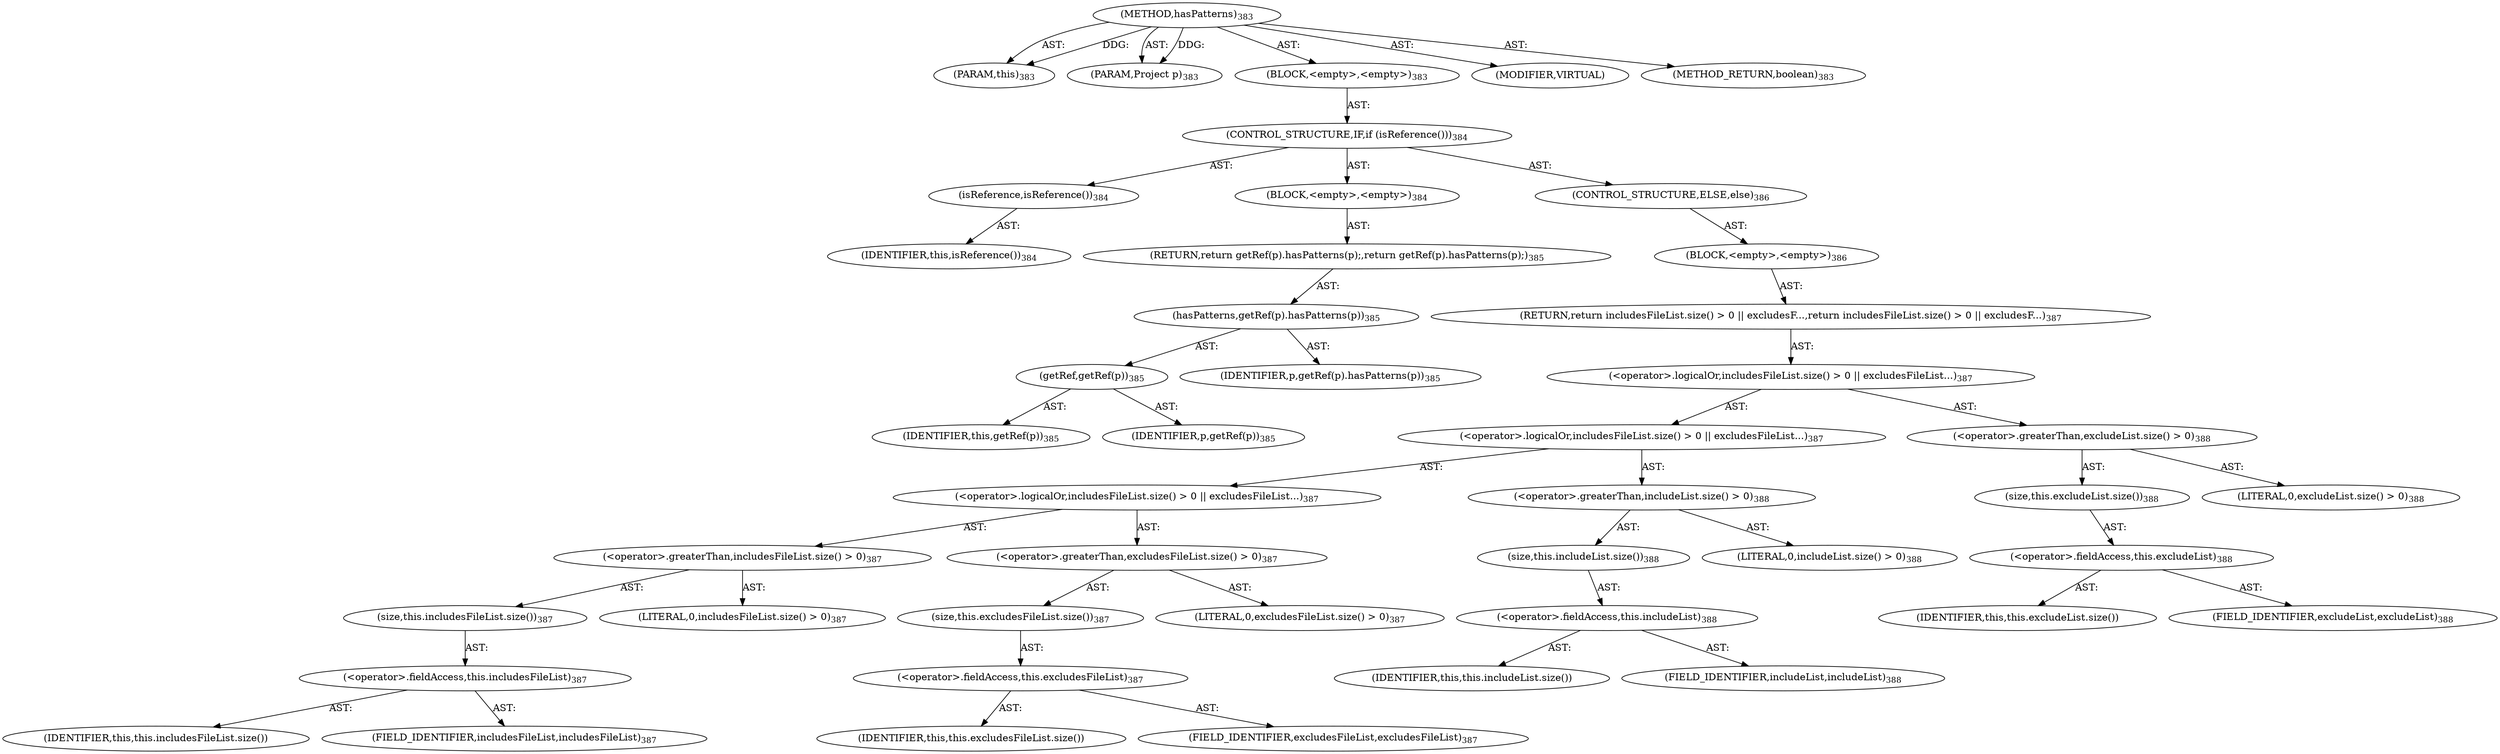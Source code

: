 digraph "hasPatterns" {  
"111669149720" [label = <(METHOD,hasPatterns)<SUB>383</SUB>> ]
"115964117010" [label = <(PARAM,this)<SUB>383</SUB>> ]
"115964117040" [label = <(PARAM,Project p)<SUB>383</SUB>> ]
"25769803844" [label = <(BLOCK,&lt;empty&gt;,&lt;empty&gt;)<SUB>383</SUB>> ]
"47244640297" [label = <(CONTROL_STRUCTURE,IF,if (isReference()))<SUB>384</SUB>> ]
"30064771303" [label = <(isReference,isReference())<SUB>384</SUB>> ]
"68719476783" [label = <(IDENTIFIER,this,isReference())<SUB>384</SUB>> ]
"25769803845" [label = <(BLOCK,&lt;empty&gt;,&lt;empty&gt;)<SUB>384</SUB>> ]
"146028888079" [label = <(RETURN,return getRef(p).hasPatterns(p);,return getRef(p).hasPatterns(p);)<SUB>385</SUB>> ]
"30064771304" [label = <(hasPatterns,getRef(p).hasPatterns(p))<SUB>385</SUB>> ]
"30064771305" [label = <(getRef,getRef(p))<SUB>385</SUB>> ]
"68719476784" [label = <(IDENTIFIER,this,getRef(p))<SUB>385</SUB>> ]
"68719476944" [label = <(IDENTIFIER,p,getRef(p))<SUB>385</SUB>> ]
"68719476945" [label = <(IDENTIFIER,p,getRef(p).hasPatterns(p))<SUB>385</SUB>> ]
"47244640298" [label = <(CONTROL_STRUCTURE,ELSE,else)<SUB>386</SUB>> ]
"25769803846" [label = <(BLOCK,&lt;empty&gt;,&lt;empty&gt;)<SUB>386</SUB>> ]
"146028888080" [label = <(RETURN,return includesFileList.size() &gt; 0 || excludesF...,return includesFileList.size() &gt; 0 || excludesF...)<SUB>387</SUB>> ]
"30064771306" [label = <(&lt;operator&gt;.logicalOr,includesFileList.size() &gt; 0 || excludesFileList...)<SUB>387</SUB>> ]
"30064771307" [label = <(&lt;operator&gt;.logicalOr,includesFileList.size() &gt; 0 || excludesFileList...)<SUB>387</SUB>> ]
"30064771308" [label = <(&lt;operator&gt;.logicalOr,includesFileList.size() &gt; 0 || excludesFileList...)<SUB>387</SUB>> ]
"30064771309" [label = <(&lt;operator&gt;.greaterThan,includesFileList.size() &gt; 0)<SUB>387</SUB>> ]
"30064771310" [label = <(size,this.includesFileList.size())<SUB>387</SUB>> ]
"30064771311" [label = <(&lt;operator&gt;.fieldAccess,this.includesFileList)<SUB>387</SUB>> ]
"68719476946" [label = <(IDENTIFIER,this,this.includesFileList.size())> ]
"55834574885" [label = <(FIELD_IDENTIFIER,includesFileList,includesFileList)<SUB>387</SUB>> ]
"90194313255" [label = <(LITERAL,0,includesFileList.size() &gt; 0)<SUB>387</SUB>> ]
"30064771312" [label = <(&lt;operator&gt;.greaterThan,excludesFileList.size() &gt; 0)<SUB>387</SUB>> ]
"30064771313" [label = <(size,this.excludesFileList.size())<SUB>387</SUB>> ]
"30064771314" [label = <(&lt;operator&gt;.fieldAccess,this.excludesFileList)<SUB>387</SUB>> ]
"68719476947" [label = <(IDENTIFIER,this,this.excludesFileList.size())> ]
"55834574886" [label = <(FIELD_IDENTIFIER,excludesFileList,excludesFileList)<SUB>387</SUB>> ]
"90194313256" [label = <(LITERAL,0,excludesFileList.size() &gt; 0)<SUB>387</SUB>> ]
"30064771315" [label = <(&lt;operator&gt;.greaterThan,includeList.size() &gt; 0)<SUB>388</SUB>> ]
"30064771316" [label = <(size,this.includeList.size())<SUB>388</SUB>> ]
"30064771317" [label = <(&lt;operator&gt;.fieldAccess,this.includeList)<SUB>388</SUB>> ]
"68719476948" [label = <(IDENTIFIER,this,this.includeList.size())> ]
"55834574887" [label = <(FIELD_IDENTIFIER,includeList,includeList)<SUB>388</SUB>> ]
"90194313257" [label = <(LITERAL,0,includeList.size() &gt; 0)<SUB>388</SUB>> ]
"30064771318" [label = <(&lt;operator&gt;.greaterThan,excludeList.size() &gt; 0)<SUB>388</SUB>> ]
"30064771319" [label = <(size,this.excludeList.size())<SUB>388</SUB>> ]
"30064771320" [label = <(&lt;operator&gt;.fieldAccess,this.excludeList)<SUB>388</SUB>> ]
"68719476949" [label = <(IDENTIFIER,this,this.excludeList.size())> ]
"55834574888" [label = <(FIELD_IDENTIFIER,excludeList,excludeList)<SUB>388</SUB>> ]
"90194313258" [label = <(LITERAL,0,excludeList.size() &gt; 0)<SUB>388</SUB>> ]
"133143986232" [label = <(MODIFIER,VIRTUAL)> ]
"128849018904" [label = <(METHOD_RETURN,boolean)<SUB>383</SUB>> ]
  "111669149720" -> "115964117010"  [ label = "AST: "] 
  "111669149720" -> "115964117040"  [ label = "AST: "] 
  "111669149720" -> "25769803844"  [ label = "AST: "] 
  "111669149720" -> "133143986232"  [ label = "AST: "] 
  "111669149720" -> "128849018904"  [ label = "AST: "] 
  "25769803844" -> "47244640297"  [ label = "AST: "] 
  "47244640297" -> "30064771303"  [ label = "AST: "] 
  "47244640297" -> "25769803845"  [ label = "AST: "] 
  "47244640297" -> "47244640298"  [ label = "AST: "] 
  "30064771303" -> "68719476783"  [ label = "AST: "] 
  "25769803845" -> "146028888079"  [ label = "AST: "] 
  "146028888079" -> "30064771304"  [ label = "AST: "] 
  "30064771304" -> "30064771305"  [ label = "AST: "] 
  "30064771304" -> "68719476945"  [ label = "AST: "] 
  "30064771305" -> "68719476784"  [ label = "AST: "] 
  "30064771305" -> "68719476944"  [ label = "AST: "] 
  "47244640298" -> "25769803846"  [ label = "AST: "] 
  "25769803846" -> "146028888080"  [ label = "AST: "] 
  "146028888080" -> "30064771306"  [ label = "AST: "] 
  "30064771306" -> "30064771307"  [ label = "AST: "] 
  "30064771306" -> "30064771318"  [ label = "AST: "] 
  "30064771307" -> "30064771308"  [ label = "AST: "] 
  "30064771307" -> "30064771315"  [ label = "AST: "] 
  "30064771308" -> "30064771309"  [ label = "AST: "] 
  "30064771308" -> "30064771312"  [ label = "AST: "] 
  "30064771309" -> "30064771310"  [ label = "AST: "] 
  "30064771309" -> "90194313255"  [ label = "AST: "] 
  "30064771310" -> "30064771311"  [ label = "AST: "] 
  "30064771311" -> "68719476946"  [ label = "AST: "] 
  "30064771311" -> "55834574885"  [ label = "AST: "] 
  "30064771312" -> "30064771313"  [ label = "AST: "] 
  "30064771312" -> "90194313256"  [ label = "AST: "] 
  "30064771313" -> "30064771314"  [ label = "AST: "] 
  "30064771314" -> "68719476947"  [ label = "AST: "] 
  "30064771314" -> "55834574886"  [ label = "AST: "] 
  "30064771315" -> "30064771316"  [ label = "AST: "] 
  "30064771315" -> "90194313257"  [ label = "AST: "] 
  "30064771316" -> "30064771317"  [ label = "AST: "] 
  "30064771317" -> "68719476948"  [ label = "AST: "] 
  "30064771317" -> "55834574887"  [ label = "AST: "] 
  "30064771318" -> "30064771319"  [ label = "AST: "] 
  "30064771318" -> "90194313258"  [ label = "AST: "] 
  "30064771319" -> "30064771320"  [ label = "AST: "] 
  "30064771320" -> "68719476949"  [ label = "AST: "] 
  "30064771320" -> "55834574888"  [ label = "AST: "] 
  "111669149720" -> "115964117010"  [ label = "DDG: "] 
  "111669149720" -> "115964117040"  [ label = "DDG: "] 
}
